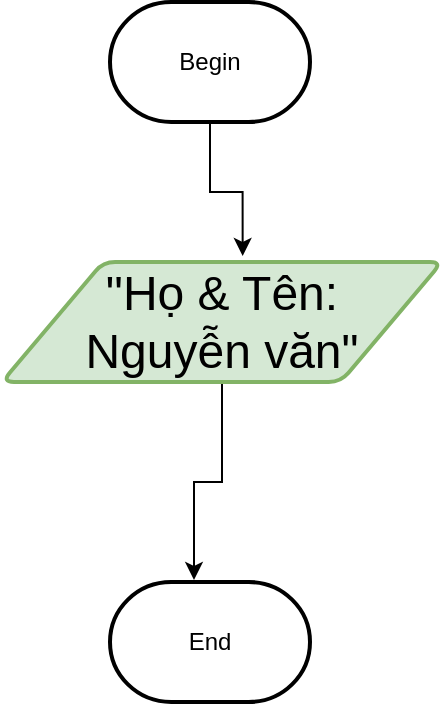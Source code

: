 <mxfile version="14.6.0" type="github">
  <diagram id="C5RBs43oDa-KdzZeNtuy" name="Page-1">
    <mxGraphModel dx="731" dy="625" grid="1" gridSize="10" guides="1" tooltips="1" connect="1" arrows="1" fold="1" page="1" pageScale="1" pageWidth="827" pageHeight="1169" math="0" shadow="0">
      <root>
        <mxCell id="WIyWlLk6GJQsqaUBKTNV-0" />
        <mxCell id="WIyWlLk6GJQsqaUBKTNV-1" parent="WIyWlLk6GJQsqaUBKTNV-0" />
        <mxCell id="3URHwH4QS6j_jRriiCf3-3" style="edgeStyle=orthogonalEdgeStyle;rounded=0;orthogonalLoop=1;jettySize=auto;html=1;entryX=0.547;entryY=-0.05;entryDx=0;entryDy=0;entryPerimeter=0;" edge="1" parent="WIyWlLk6GJQsqaUBKTNV-1" source="3URHwH4QS6j_jRriiCf3-0" target="3URHwH4QS6j_jRriiCf3-1">
          <mxGeometry relative="1" as="geometry" />
        </mxCell>
        <mxCell id="3URHwH4QS6j_jRriiCf3-0" value="Begin" style="strokeWidth=2;html=1;shape=mxgraph.flowchart.terminator;whiteSpace=wrap;" vertex="1" parent="WIyWlLk6GJQsqaUBKTNV-1">
          <mxGeometry x="314" y="170" width="100" height="60" as="geometry" />
        </mxCell>
        <mxCell id="3URHwH4QS6j_jRriiCf3-4" style="edgeStyle=orthogonalEdgeStyle;rounded=0;orthogonalLoop=1;jettySize=auto;html=1;entryX=0.42;entryY=-0.017;entryDx=0;entryDy=0;entryPerimeter=0;" edge="1" parent="WIyWlLk6GJQsqaUBKTNV-1" source="3URHwH4QS6j_jRriiCf3-1" target="3URHwH4QS6j_jRriiCf3-2">
          <mxGeometry relative="1" as="geometry" />
        </mxCell>
        <mxCell id="3URHwH4QS6j_jRriiCf3-1" value="&quot;Họ &amp;amp; Tên: &lt;br&gt;Nguyễn văn&quot;" style="shape=parallelogram;html=1;strokeWidth=2;perimeter=parallelogramPerimeter;whiteSpace=wrap;rounded=1;arcSize=12;size=0.23;fillColor=#d5e8d4;strokeColor=#82b366;fontSize=24;" vertex="1" parent="WIyWlLk6GJQsqaUBKTNV-1">
          <mxGeometry x="260" y="300" width="220" height="60" as="geometry" />
        </mxCell>
        <mxCell id="3URHwH4QS6j_jRriiCf3-2" value="End" style="strokeWidth=2;html=1;shape=mxgraph.flowchart.terminator;whiteSpace=wrap;" vertex="1" parent="WIyWlLk6GJQsqaUBKTNV-1">
          <mxGeometry x="314" y="460" width="100" height="60" as="geometry" />
        </mxCell>
      </root>
    </mxGraphModel>
  </diagram>
</mxfile>
